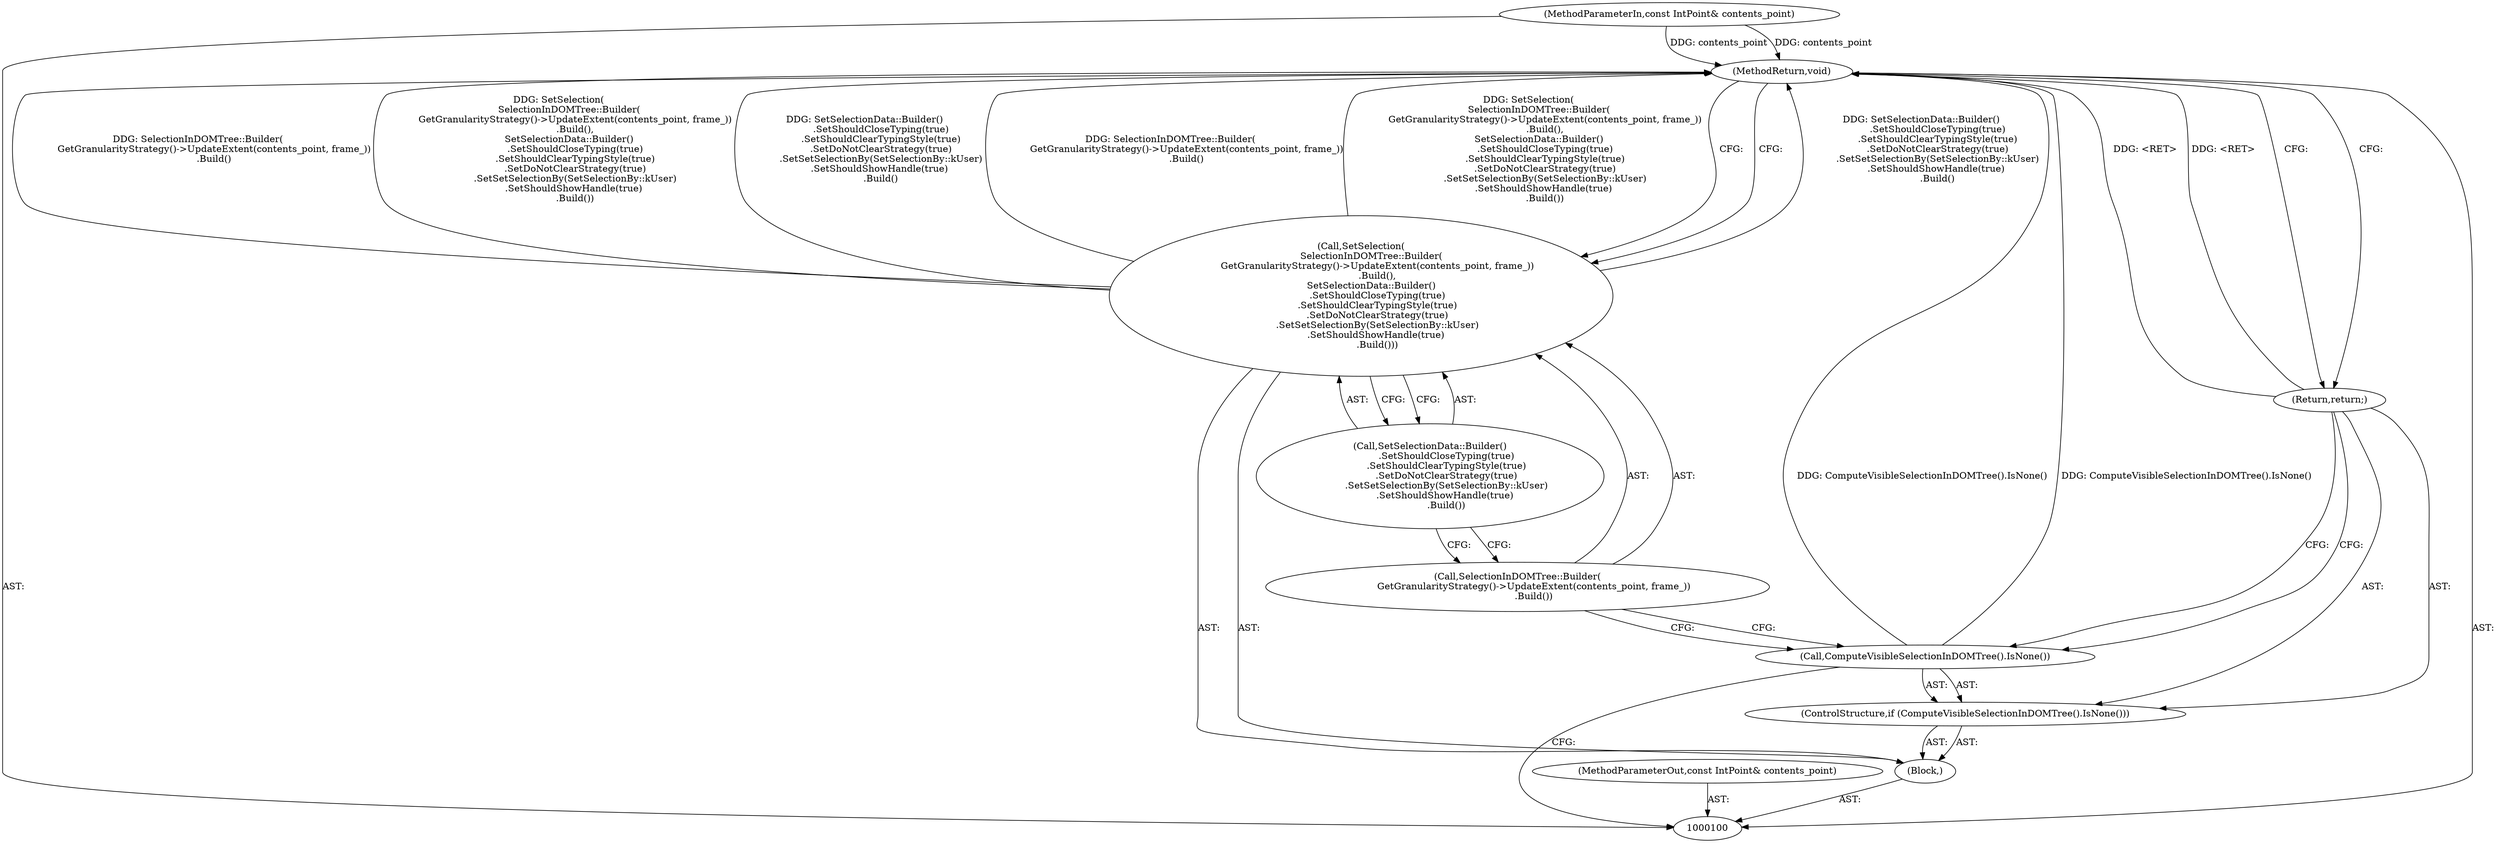 digraph "0_Chrome_33827275411b33371e7bb750cce20f11de85002d_4" {
"1000109" [label="(MethodReturn,void)"];
"1000101" [label="(MethodParameterIn,const IntPoint& contents_point)"];
"1000127" [label="(MethodParameterOut,const IntPoint& contents_point)"];
"1000102" [label="(Block,)"];
"1000103" [label="(ControlStructure,if (ComputeVisibleSelectionInDOMTree().IsNone()))"];
"1000104" [label="(Call,ComputeVisibleSelectionInDOMTree().IsNone())"];
"1000105" [label="(Return,return;)"];
"1000106" [label="(Call,SetSelection(\n       SelectionInDOMTree::Builder(\n           GetGranularityStrategy()->UpdateExtent(contents_point, frame_))\n           .Build(),\n       SetSelectionData::Builder()\n           .SetShouldCloseTyping(true)\n           .SetShouldClearTypingStyle(true)\n           .SetDoNotClearStrategy(true)\n           .SetSetSelectionBy(SetSelectionBy::kUser)\n          .SetShouldShowHandle(true)\n           .Build()))"];
"1000107" [label="(Call,SelectionInDOMTree::Builder(\n           GetGranularityStrategy()->UpdateExtent(contents_point, frame_))\n           .Build())"];
"1000108" [label="(Call,SetSelectionData::Builder()\n           .SetShouldCloseTyping(true)\n           .SetShouldClearTypingStyle(true)\n           .SetDoNotClearStrategy(true)\n           .SetSetSelectionBy(SetSelectionBy::kUser)\n          .SetShouldShowHandle(true)\n           .Build())"];
"1000109" -> "1000100"  [label="AST: "];
"1000109" -> "1000105"  [label="CFG: "];
"1000109" -> "1000106"  [label="CFG: "];
"1000106" -> "1000109"  [label="DDG: SetSelectionData::Builder()\n           .SetShouldCloseTyping(true)\n           .SetShouldClearTypingStyle(true)\n           .SetDoNotClearStrategy(true)\n           .SetSetSelectionBy(SetSelectionBy::kUser)\n          .SetShouldShowHandle(true)\n           .Build()"];
"1000106" -> "1000109"  [label="DDG: SelectionInDOMTree::Builder(\n           GetGranularityStrategy()->UpdateExtent(contents_point, frame_))\n           .Build()"];
"1000106" -> "1000109"  [label="DDG: SetSelection(\n       SelectionInDOMTree::Builder(\n           GetGranularityStrategy()->UpdateExtent(contents_point, frame_))\n           .Build(),\n       SetSelectionData::Builder()\n           .SetShouldCloseTyping(true)\n           .SetShouldClearTypingStyle(true)\n           .SetDoNotClearStrategy(true)\n           .SetSetSelectionBy(SetSelectionBy::kUser)\n          .SetShouldShowHandle(true)\n           .Build())"];
"1000104" -> "1000109"  [label="DDG: ComputeVisibleSelectionInDOMTree().IsNone()"];
"1000101" -> "1000109"  [label="DDG: contents_point"];
"1000105" -> "1000109"  [label="DDG: <RET>"];
"1000101" -> "1000100"  [label="AST: "];
"1000101" -> "1000109"  [label="DDG: contents_point"];
"1000127" -> "1000100"  [label="AST: "];
"1000102" -> "1000100"  [label="AST: "];
"1000103" -> "1000102"  [label="AST: "];
"1000106" -> "1000102"  [label="AST: "];
"1000103" -> "1000102"  [label="AST: "];
"1000104" -> "1000103"  [label="AST: "];
"1000105" -> "1000103"  [label="AST: "];
"1000104" -> "1000103"  [label="AST: "];
"1000104" -> "1000100"  [label="CFG: "];
"1000105" -> "1000104"  [label="CFG: "];
"1000107" -> "1000104"  [label="CFG: "];
"1000104" -> "1000109"  [label="DDG: ComputeVisibleSelectionInDOMTree().IsNone()"];
"1000105" -> "1000103"  [label="AST: "];
"1000105" -> "1000104"  [label="CFG: "];
"1000109" -> "1000105"  [label="CFG: "];
"1000105" -> "1000109"  [label="DDG: <RET>"];
"1000106" -> "1000102"  [label="AST: "];
"1000106" -> "1000108"  [label="CFG: "];
"1000107" -> "1000106"  [label="AST: "];
"1000108" -> "1000106"  [label="AST: "];
"1000109" -> "1000106"  [label="CFG: "];
"1000106" -> "1000109"  [label="DDG: SetSelectionData::Builder()\n           .SetShouldCloseTyping(true)\n           .SetShouldClearTypingStyle(true)\n           .SetDoNotClearStrategy(true)\n           .SetSetSelectionBy(SetSelectionBy::kUser)\n          .SetShouldShowHandle(true)\n           .Build()"];
"1000106" -> "1000109"  [label="DDG: SelectionInDOMTree::Builder(\n           GetGranularityStrategy()->UpdateExtent(contents_point, frame_))\n           .Build()"];
"1000106" -> "1000109"  [label="DDG: SetSelection(\n       SelectionInDOMTree::Builder(\n           GetGranularityStrategy()->UpdateExtent(contents_point, frame_))\n           .Build(),\n       SetSelectionData::Builder()\n           .SetShouldCloseTyping(true)\n           .SetShouldClearTypingStyle(true)\n           .SetDoNotClearStrategy(true)\n           .SetSetSelectionBy(SetSelectionBy::kUser)\n          .SetShouldShowHandle(true)\n           .Build())"];
"1000107" -> "1000106"  [label="AST: "];
"1000107" -> "1000104"  [label="CFG: "];
"1000108" -> "1000107"  [label="CFG: "];
"1000108" -> "1000106"  [label="AST: "];
"1000108" -> "1000107"  [label="CFG: "];
"1000106" -> "1000108"  [label="CFG: "];
}
